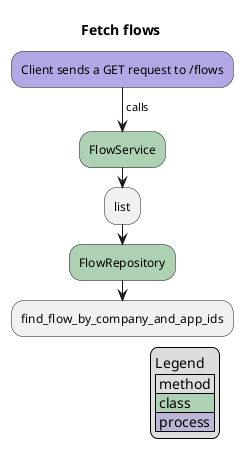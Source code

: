 @startuml
title Fetch flows

#B4A7E5:Client sends a GET request to /flows;
-> calls;
#ADD1B2:FlowService;
:list;
#ADD1B2:FlowRepository;
:find_flow_by_company_and_app_ids;
legend right
    Legend
    | method |
    |<#ADD1B2> class |
    |<#BDB5D5> process |
endlegend
@enduml
